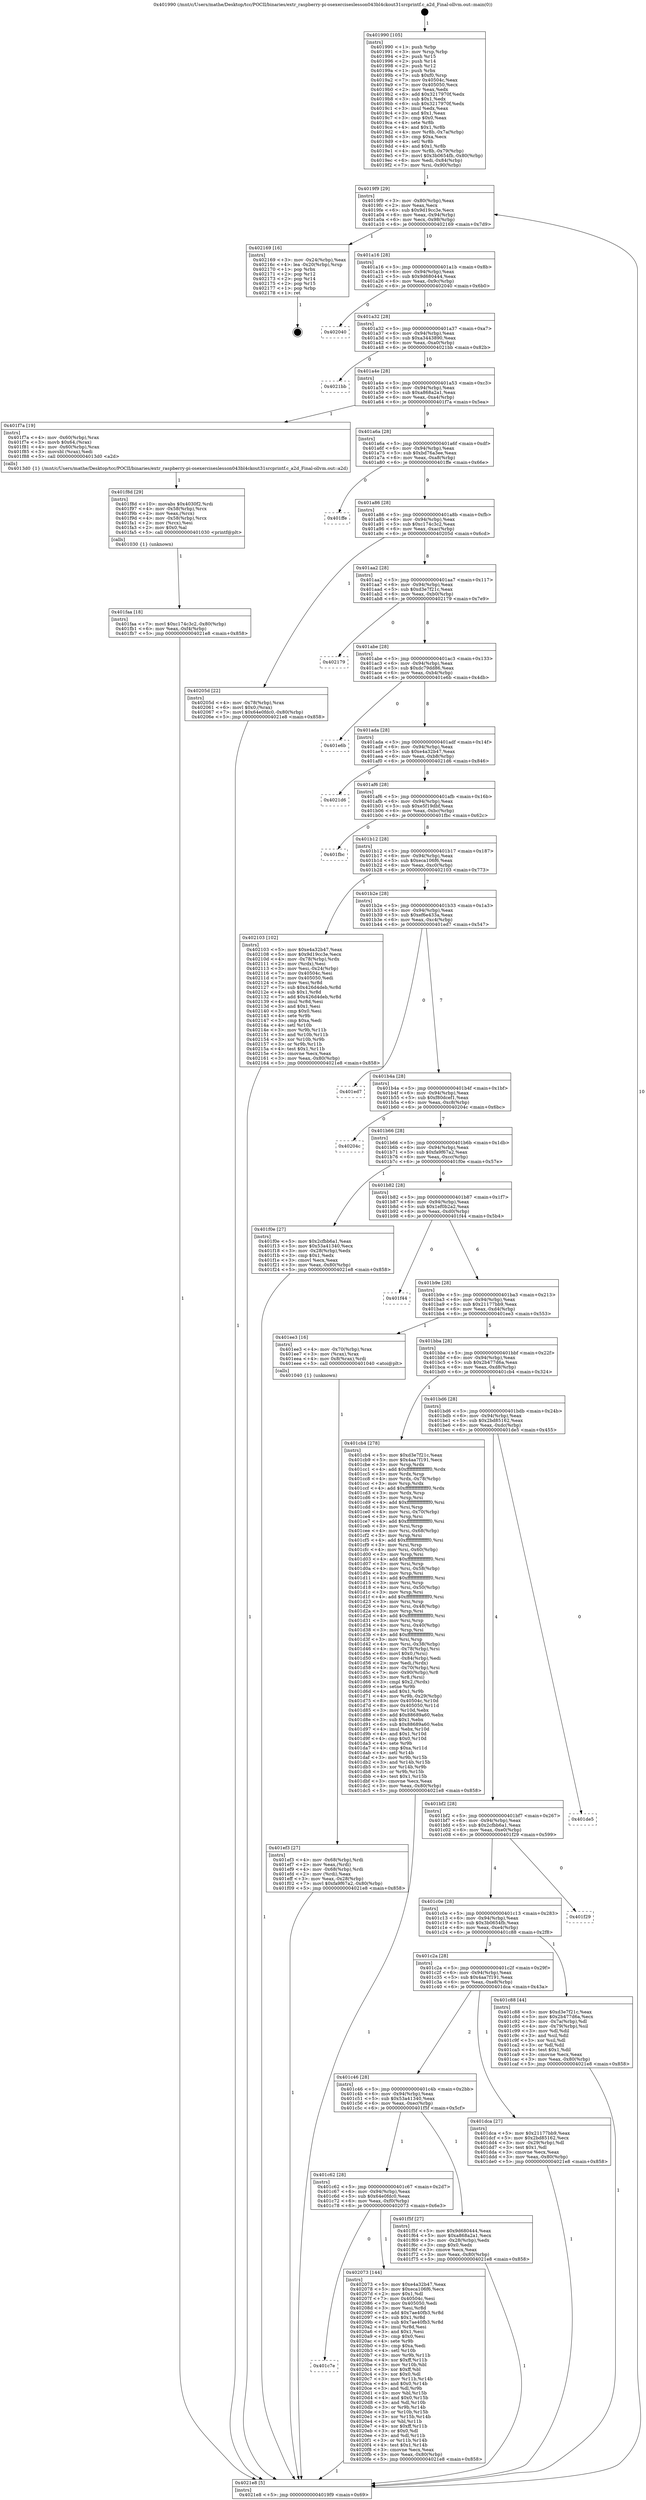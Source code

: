 digraph "0x401990" {
  label = "0x401990 (/mnt/c/Users/mathe/Desktop/tcc/POCII/binaries/extr_raspberry-pi-osexerciseslesson043bl4ckout31srcprintf.c_a2d_Final-ollvm.out::main(0))"
  labelloc = "t"
  node[shape=record]

  Entry [label="",width=0.3,height=0.3,shape=circle,fillcolor=black,style=filled]
  "0x4019f9" [label="{
     0x4019f9 [29]\l
     | [instrs]\l
     &nbsp;&nbsp;0x4019f9 \<+3\>: mov -0x80(%rbp),%eax\l
     &nbsp;&nbsp;0x4019fc \<+2\>: mov %eax,%ecx\l
     &nbsp;&nbsp;0x4019fe \<+6\>: sub $0x9d19cc3e,%ecx\l
     &nbsp;&nbsp;0x401a04 \<+6\>: mov %eax,-0x94(%rbp)\l
     &nbsp;&nbsp;0x401a0a \<+6\>: mov %ecx,-0x98(%rbp)\l
     &nbsp;&nbsp;0x401a10 \<+6\>: je 0000000000402169 \<main+0x7d9\>\l
  }"]
  "0x402169" [label="{
     0x402169 [16]\l
     | [instrs]\l
     &nbsp;&nbsp;0x402169 \<+3\>: mov -0x24(%rbp),%eax\l
     &nbsp;&nbsp;0x40216c \<+4\>: lea -0x20(%rbp),%rsp\l
     &nbsp;&nbsp;0x402170 \<+1\>: pop %rbx\l
     &nbsp;&nbsp;0x402171 \<+2\>: pop %r12\l
     &nbsp;&nbsp;0x402173 \<+2\>: pop %r14\l
     &nbsp;&nbsp;0x402175 \<+2\>: pop %r15\l
     &nbsp;&nbsp;0x402177 \<+1\>: pop %rbp\l
     &nbsp;&nbsp;0x402178 \<+1\>: ret\l
  }"]
  "0x401a16" [label="{
     0x401a16 [28]\l
     | [instrs]\l
     &nbsp;&nbsp;0x401a16 \<+5\>: jmp 0000000000401a1b \<main+0x8b\>\l
     &nbsp;&nbsp;0x401a1b \<+6\>: mov -0x94(%rbp),%eax\l
     &nbsp;&nbsp;0x401a21 \<+5\>: sub $0x9d680444,%eax\l
     &nbsp;&nbsp;0x401a26 \<+6\>: mov %eax,-0x9c(%rbp)\l
     &nbsp;&nbsp;0x401a2c \<+6\>: je 0000000000402040 \<main+0x6b0\>\l
  }"]
  Exit [label="",width=0.3,height=0.3,shape=circle,fillcolor=black,style=filled,peripheries=2]
  "0x402040" [label="{
     0x402040\l
  }", style=dashed]
  "0x401a32" [label="{
     0x401a32 [28]\l
     | [instrs]\l
     &nbsp;&nbsp;0x401a32 \<+5\>: jmp 0000000000401a37 \<main+0xa7\>\l
     &nbsp;&nbsp;0x401a37 \<+6\>: mov -0x94(%rbp),%eax\l
     &nbsp;&nbsp;0x401a3d \<+5\>: sub $0xa3443890,%eax\l
     &nbsp;&nbsp;0x401a42 \<+6\>: mov %eax,-0xa0(%rbp)\l
     &nbsp;&nbsp;0x401a48 \<+6\>: je 00000000004021bb \<main+0x82b\>\l
  }"]
  "0x401c7e" [label="{
     0x401c7e\l
  }", style=dashed]
  "0x4021bb" [label="{
     0x4021bb\l
  }", style=dashed]
  "0x401a4e" [label="{
     0x401a4e [28]\l
     | [instrs]\l
     &nbsp;&nbsp;0x401a4e \<+5\>: jmp 0000000000401a53 \<main+0xc3\>\l
     &nbsp;&nbsp;0x401a53 \<+6\>: mov -0x94(%rbp),%eax\l
     &nbsp;&nbsp;0x401a59 \<+5\>: sub $0xa868a2a1,%eax\l
     &nbsp;&nbsp;0x401a5e \<+6\>: mov %eax,-0xa4(%rbp)\l
     &nbsp;&nbsp;0x401a64 \<+6\>: je 0000000000401f7a \<main+0x5ea\>\l
  }"]
  "0x402073" [label="{
     0x402073 [144]\l
     | [instrs]\l
     &nbsp;&nbsp;0x402073 \<+5\>: mov $0xe4a32b47,%eax\l
     &nbsp;&nbsp;0x402078 \<+5\>: mov $0xeca106f6,%ecx\l
     &nbsp;&nbsp;0x40207d \<+2\>: mov $0x1,%dl\l
     &nbsp;&nbsp;0x40207f \<+7\>: mov 0x40504c,%esi\l
     &nbsp;&nbsp;0x402086 \<+7\>: mov 0x405050,%edi\l
     &nbsp;&nbsp;0x40208d \<+3\>: mov %esi,%r8d\l
     &nbsp;&nbsp;0x402090 \<+7\>: add $0x7ae40fb3,%r8d\l
     &nbsp;&nbsp;0x402097 \<+4\>: sub $0x1,%r8d\l
     &nbsp;&nbsp;0x40209b \<+7\>: sub $0x7ae40fb3,%r8d\l
     &nbsp;&nbsp;0x4020a2 \<+4\>: imul %r8d,%esi\l
     &nbsp;&nbsp;0x4020a6 \<+3\>: and $0x1,%esi\l
     &nbsp;&nbsp;0x4020a9 \<+3\>: cmp $0x0,%esi\l
     &nbsp;&nbsp;0x4020ac \<+4\>: sete %r9b\l
     &nbsp;&nbsp;0x4020b0 \<+3\>: cmp $0xa,%edi\l
     &nbsp;&nbsp;0x4020b3 \<+4\>: setl %r10b\l
     &nbsp;&nbsp;0x4020b7 \<+3\>: mov %r9b,%r11b\l
     &nbsp;&nbsp;0x4020ba \<+4\>: xor $0xff,%r11b\l
     &nbsp;&nbsp;0x4020be \<+3\>: mov %r10b,%bl\l
     &nbsp;&nbsp;0x4020c1 \<+3\>: xor $0xff,%bl\l
     &nbsp;&nbsp;0x4020c4 \<+3\>: xor $0x0,%dl\l
     &nbsp;&nbsp;0x4020c7 \<+3\>: mov %r11b,%r14b\l
     &nbsp;&nbsp;0x4020ca \<+4\>: and $0x0,%r14b\l
     &nbsp;&nbsp;0x4020ce \<+3\>: and %dl,%r9b\l
     &nbsp;&nbsp;0x4020d1 \<+3\>: mov %bl,%r15b\l
     &nbsp;&nbsp;0x4020d4 \<+4\>: and $0x0,%r15b\l
     &nbsp;&nbsp;0x4020d8 \<+3\>: and %dl,%r10b\l
     &nbsp;&nbsp;0x4020db \<+3\>: or %r9b,%r14b\l
     &nbsp;&nbsp;0x4020de \<+3\>: or %r10b,%r15b\l
     &nbsp;&nbsp;0x4020e1 \<+3\>: xor %r15b,%r14b\l
     &nbsp;&nbsp;0x4020e4 \<+3\>: or %bl,%r11b\l
     &nbsp;&nbsp;0x4020e7 \<+4\>: xor $0xff,%r11b\l
     &nbsp;&nbsp;0x4020eb \<+3\>: or $0x0,%dl\l
     &nbsp;&nbsp;0x4020ee \<+3\>: and %dl,%r11b\l
     &nbsp;&nbsp;0x4020f1 \<+3\>: or %r11b,%r14b\l
     &nbsp;&nbsp;0x4020f4 \<+4\>: test $0x1,%r14b\l
     &nbsp;&nbsp;0x4020f8 \<+3\>: cmovne %ecx,%eax\l
     &nbsp;&nbsp;0x4020fb \<+3\>: mov %eax,-0x80(%rbp)\l
     &nbsp;&nbsp;0x4020fe \<+5\>: jmp 00000000004021e8 \<main+0x858\>\l
  }"]
  "0x401f7a" [label="{
     0x401f7a [19]\l
     | [instrs]\l
     &nbsp;&nbsp;0x401f7a \<+4\>: mov -0x60(%rbp),%rax\l
     &nbsp;&nbsp;0x401f7e \<+3\>: movb $0x64,(%rax)\l
     &nbsp;&nbsp;0x401f81 \<+4\>: mov -0x60(%rbp),%rax\l
     &nbsp;&nbsp;0x401f85 \<+3\>: movsbl (%rax),%edi\l
     &nbsp;&nbsp;0x401f88 \<+5\>: call 00000000004013d0 \<a2d\>\l
     | [calls]\l
     &nbsp;&nbsp;0x4013d0 \{1\} (/mnt/c/Users/mathe/Desktop/tcc/POCII/binaries/extr_raspberry-pi-osexerciseslesson043bl4ckout31srcprintf.c_a2d_Final-ollvm.out::a2d)\l
  }"]
  "0x401a6a" [label="{
     0x401a6a [28]\l
     | [instrs]\l
     &nbsp;&nbsp;0x401a6a \<+5\>: jmp 0000000000401a6f \<main+0xdf\>\l
     &nbsp;&nbsp;0x401a6f \<+6\>: mov -0x94(%rbp),%eax\l
     &nbsp;&nbsp;0x401a75 \<+5\>: sub $0xbd76a3ee,%eax\l
     &nbsp;&nbsp;0x401a7a \<+6\>: mov %eax,-0xa8(%rbp)\l
     &nbsp;&nbsp;0x401a80 \<+6\>: je 0000000000401ffe \<main+0x66e\>\l
  }"]
  "0x401faa" [label="{
     0x401faa [18]\l
     | [instrs]\l
     &nbsp;&nbsp;0x401faa \<+7\>: movl $0xc174c3c2,-0x80(%rbp)\l
     &nbsp;&nbsp;0x401fb1 \<+6\>: mov %eax,-0xf4(%rbp)\l
     &nbsp;&nbsp;0x401fb7 \<+5\>: jmp 00000000004021e8 \<main+0x858\>\l
  }"]
  "0x401ffe" [label="{
     0x401ffe\l
  }", style=dashed]
  "0x401a86" [label="{
     0x401a86 [28]\l
     | [instrs]\l
     &nbsp;&nbsp;0x401a86 \<+5\>: jmp 0000000000401a8b \<main+0xfb\>\l
     &nbsp;&nbsp;0x401a8b \<+6\>: mov -0x94(%rbp),%eax\l
     &nbsp;&nbsp;0x401a91 \<+5\>: sub $0xc174c3c2,%eax\l
     &nbsp;&nbsp;0x401a96 \<+6\>: mov %eax,-0xac(%rbp)\l
     &nbsp;&nbsp;0x401a9c \<+6\>: je 000000000040205d \<main+0x6cd\>\l
  }"]
  "0x401f8d" [label="{
     0x401f8d [29]\l
     | [instrs]\l
     &nbsp;&nbsp;0x401f8d \<+10\>: movabs $0x4030f2,%rdi\l
     &nbsp;&nbsp;0x401f97 \<+4\>: mov -0x58(%rbp),%rcx\l
     &nbsp;&nbsp;0x401f9b \<+2\>: mov %eax,(%rcx)\l
     &nbsp;&nbsp;0x401f9d \<+4\>: mov -0x58(%rbp),%rcx\l
     &nbsp;&nbsp;0x401fa1 \<+2\>: mov (%rcx),%esi\l
     &nbsp;&nbsp;0x401fa3 \<+2\>: mov $0x0,%al\l
     &nbsp;&nbsp;0x401fa5 \<+5\>: call 0000000000401030 \<printf@plt\>\l
     | [calls]\l
     &nbsp;&nbsp;0x401030 \{1\} (unknown)\l
  }"]
  "0x40205d" [label="{
     0x40205d [22]\l
     | [instrs]\l
     &nbsp;&nbsp;0x40205d \<+4\>: mov -0x78(%rbp),%rax\l
     &nbsp;&nbsp;0x402061 \<+6\>: movl $0x0,(%rax)\l
     &nbsp;&nbsp;0x402067 \<+7\>: movl $0x64e0fdc0,-0x80(%rbp)\l
     &nbsp;&nbsp;0x40206e \<+5\>: jmp 00000000004021e8 \<main+0x858\>\l
  }"]
  "0x401aa2" [label="{
     0x401aa2 [28]\l
     | [instrs]\l
     &nbsp;&nbsp;0x401aa2 \<+5\>: jmp 0000000000401aa7 \<main+0x117\>\l
     &nbsp;&nbsp;0x401aa7 \<+6\>: mov -0x94(%rbp),%eax\l
     &nbsp;&nbsp;0x401aad \<+5\>: sub $0xd3e7f21c,%eax\l
     &nbsp;&nbsp;0x401ab2 \<+6\>: mov %eax,-0xb0(%rbp)\l
     &nbsp;&nbsp;0x401ab8 \<+6\>: je 0000000000402179 \<main+0x7e9\>\l
  }"]
  "0x401c62" [label="{
     0x401c62 [28]\l
     | [instrs]\l
     &nbsp;&nbsp;0x401c62 \<+5\>: jmp 0000000000401c67 \<main+0x2d7\>\l
     &nbsp;&nbsp;0x401c67 \<+6\>: mov -0x94(%rbp),%eax\l
     &nbsp;&nbsp;0x401c6d \<+5\>: sub $0x64e0fdc0,%eax\l
     &nbsp;&nbsp;0x401c72 \<+6\>: mov %eax,-0xf0(%rbp)\l
     &nbsp;&nbsp;0x401c78 \<+6\>: je 0000000000402073 \<main+0x6e3\>\l
  }"]
  "0x402179" [label="{
     0x402179\l
  }", style=dashed]
  "0x401abe" [label="{
     0x401abe [28]\l
     | [instrs]\l
     &nbsp;&nbsp;0x401abe \<+5\>: jmp 0000000000401ac3 \<main+0x133\>\l
     &nbsp;&nbsp;0x401ac3 \<+6\>: mov -0x94(%rbp),%eax\l
     &nbsp;&nbsp;0x401ac9 \<+5\>: sub $0xdc79dd86,%eax\l
     &nbsp;&nbsp;0x401ace \<+6\>: mov %eax,-0xb4(%rbp)\l
     &nbsp;&nbsp;0x401ad4 \<+6\>: je 0000000000401e6b \<main+0x4db\>\l
  }"]
  "0x401f5f" [label="{
     0x401f5f [27]\l
     | [instrs]\l
     &nbsp;&nbsp;0x401f5f \<+5\>: mov $0x9d680444,%eax\l
     &nbsp;&nbsp;0x401f64 \<+5\>: mov $0xa868a2a1,%ecx\l
     &nbsp;&nbsp;0x401f69 \<+3\>: mov -0x28(%rbp),%edx\l
     &nbsp;&nbsp;0x401f6c \<+3\>: cmp $0x0,%edx\l
     &nbsp;&nbsp;0x401f6f \<+3\>: cmove %ecx,%eax\l
     &nbsp;&nbsp;0x401f72 \<+3\>: mov %eax,-0x80(%rbp)\l
     &nbsp;&nbsp;0x401f75 \<+5\>: jmp 00000000004021e8 \<main+0x858\>\l
  }"]
  "0x401e6b" [label="{
     0x401e6b\l
  }", style=dashed]
  "0x401ada" [label="{
     0x401ada [28]\l
     | [instrs]\l
     &nbsp;&nbsp;0x401ada \<+5\>: jmp 0000000000401adf \<main+0x14f\>\l
     &nbsp;&nbsp;0x401adf \<+6\>: mov -0x94(%rbp),%eax\l
     &nbsp;&nbsp;0x401ae5 \<+5\>: sub $0xe4a32b47,%eax\l
     &nbsp;&nbsp;0x401aea \<+6\>: mov %eax,-0xb8(%rbp)\l
     &nbsp;&nbsp;0x401af0 \<+6\>: je 00000000004021d6 \<main+0x846\>\l
  }"]
  "0x401ef3" [label="{
     0x401ef3 [27]\l
     | [instrs]\l
     &nbsp;&nbsp;0x401ef3 \<+4\>: mov -0x68(%rbp),%rdi\l
     &nbsp;&nbsp;0x401ef7 \<+2\>: mov %eax,(%rdi)\l
     &nbsp;&nbsp;0x401ef9 \<+4\>: mov -0x68(%rbp),%rdi\l
     &nbsp;&nbsp;0x401efd \<+2\>: mov (%rdi),%eax\l
     &nbsp;&nbsp;0x401eff \<+3\>: mov %eax,-0x28(%rbp)\l
     &nbsp;&nbsp;0x401f02 \<+7\>: movl $0xfa9f67a2,-0x80(%rbp)\l
     &nbsp;&nbsp;0x401f09 \<+5\>: jmp 00000000004021e8 \<main+0x858\>\l
  }"]
  "0x4021d6" [label="{
     0x4021d6\l
  }", style=dashed]
  "0x401af6" [label="{
     0x401af6 [28]\l
     | [instrs]\l
     &nbsp;&nbsp;0x401af6 \<+5\>: jmp 0000000000401afb \<main+0x16b\>\l
     &nbsp;&nbsp;0x401afb \<+6\>: mov -0x94(%rbp),%eax\l
     &nbsp;&nbsp;0x401b01 \<+5\>: sub $0xe5f19dbf,%eax\l
     &nbsp;&nbsp;0x401b06 \<+6\>: mov %eax,-0xbc(%rbp)\l
     &nbsp;&nbsp;0x401b0c \<+6\>: je 0000000000401fbc \<main+0x62c\>\l
  }"]
  "0x401c46" [label="{
     0x401c46 [28]\l
     | [instrs]\l
     &nbsp;&nbsp;0x401c46 \<+5\>: jmp 0000000000401c4b \<main+0x2bb\>\l
     &nbsp;&nbsp;0x401c4b \<+6\>: mov -0x94(%rbp),%eax\l
     &nbsp;&nbsp;0x401c51 \<+5\>: sub $0x53a41340,%eax\l
     &nbsp;&nbsp;0x401c56 \<+6\>: mov %eax,-0xec(%rbp)\l
     &nbsp;&nbsp;0x401c5c \<+6\>: je 0000000000401f5f \<main+0x5cf\>\l
  }"]
  "0x401fbc" [label="{
     0x401fbc\l
  }", style=dashed]
  "0x401b12" [label="{
     0x401b12 [28]\l
     | [instrs]\l
     &nbsp;&nbsp;0x401b12 \<+5\>: jmp 0000000000401b17 \<main+0x187\>\l
     &nbsp;&nbsp;0x401b17 \<+6\>: mov -0x94(%rbp),%eax\l
     &nbsp;&nbsp;0x401b1d \<+5\>: sub $0xeca106f6,%eax\l
     &nbsp;&nbsp;0x401b22 \<+6\>: mov %eax,-0xc0(%rbp)\l
     &nbsp;&nbsp;0x401b28 \<+6\>: je 0000000000402103 \<main+0x773\>\l
  }"]
  "0x401dca" [label="{
     0x401dca [27]\l
     | [instrs]\l
     &nbsp;&nbsp;0x401dca \<+5\>: mov $0x21177bb9,%eax\l
     &nbsp;&nbsp;0x401dcf \<+5\>: mov $0x2bd85162,%ecx\l
     &nbsp;&nbsp;0x401dd4 \<+3\>: mov -0x29(%rbp),%dl\l
     &nbsp;&nbsp;0x401dd7 \<+3\>: test $0x1,%dl\l
     &nbsp;&nbsp;0x401dda \<+3\>: cmovne %ecx,%eax\l
     &nbsp;&nbsp;0x401ddd \<+3\>: mov %eax,-0x80(%rbp)\l
     &nbsp;&nbsp;0x401de0 \<+5\>: jmp 00000000004021e8 \<main+0x858\>\l
  }"]
  "0x402103" [label="{
     0x402103 [102]\l
     | [instrs]\l
     &nbsp;&nbsp;0x402103 \<+5\>: mov $0xe4a32b47,%eax\l
     &nbsp;&nbsp;0x402108 \<+5\>: mov $0x9d19cc3e,%ecx\l
     &nbsp;&nbsp;0x40210d \<+4\>: mov -0x78(%rbp),%rdx\l
     &nbsp;&nbsp;0x402111 \<+2\>: mov (%rdx),%esi\l
     &nbsp;&nbsp;0x402113 \<+3\>: mov %esi,-0x24(%rbp)\l
     &nbsp;&nbsp;0x402116 \<+7\>: mov 0x40504c,%esi\l
     &nbsp;&nbsp;0x40211d \<+7\>: mov 0x405050,%edi\l
     &nbsp;&nbsp;0x402124 \<+3\>: mov %esi,%r8d\l
     &nbsp;&nbsp;0x402127 \<+7\>: sub $0x426d4deb,%r8d\l
     &nbsp;&nbsp;0x40212e \<+4\>: sub $0x1,%r8d\l
     &nbsp;&nbsp;0x402132 \<+7\>: add $0x426d4deb,%r8d\l
     &nbsp;&nbsp;0x402139 \<+4\>: imul %r8d,%esi\l
     &nbsp;&nbsp;0x40213d \<+3\>: and $0x1,%esi\l
     &nbsp;&nbsp;0x402140 \<+3\>: cmp $0x0,%esi\l
     &nbsp;&nbsp;0x402143 \<+4\>: sete %r9b\l
     &nbsp;&nbsp;0x402147 \<+3\>: cmp $0xa,%edi\l
     &nbsp;&nbsp;0x40214a \<+4\>: setl %r10b\l
     &nbsp;&nbsp;0x40214e \<+3\>: mov %r9b,%r11b\l
     &nbsp;&nbsp;0x402151 \<+3\>: and %r10b,%r11b\l
     &nbsp;&nbsp;0x402154 \<+3\>: xor %r10b,%r9b\l
     &nbsp;&nbsp;0x402157 \<+3\>: or %r9b,%r11b\l
     &nbsp;&nbsp;0x40215a \<+4\>: test $0x1,%r11b\l
     &nbsp;&nbsp;0x40215e \<+3\>: cmovne %ecx,%eax\l
     &nbsp;&nbsp;0x402161 \<+3\>: mov %eax,-0x80(%rbp)\l
     &nbsp;&nbsp;0x402164 \<+5\>: jmp 00000000004021e8 \<main+0x858\>\l
  }"]
  "0x401b2e" [label="{
     0x401b2e [28]\l
     | [instrs]\l
     &nbsp;&nbsp;0x401b2e \<+5\>: jmp 0000000000401b33 \<main+0x1a3\>\l
     &nbsp;&nbsp;0x401b33 \<+6\>: mov -0x94(%rbp),%eax\l
     &nbsp;&nbsp;0x401b39 \<+5\>: sub $0xef6e433a,%eax\l
     &nbsp;&nbsp;0x401b3e \<+6\>: mov %eax,-0xc4(%rbp)\l
     &nbsp;&nbsp;0x401b44 \<+6\>: je 0000000000401ed7 \<main+0x547\>\l
  }"]
  "0x401990" [label="{
     0x401990 [105]\l
     | [instrs]\l
     &nbsp;&nbsp;0x401990 \<+1\>: push %rbp\l
     &nbsp;&nbsp;0x401991 \<+3\>: mov %rsp,%rbp\l
     &nbsp;&nbsp;0x401994 \<+2\>: push %r15\l
     &nbsp;&nbsp;0x401996 \<+2\>: push %r14\l
     &nbsp;&nbsp;0x401998 \<+2\>: push %r12\l
     &nbsp;&nbsp;0x40199a \<+1\>: push %rbx\l
     &nbsp;&nbsp;0x40199b \<+7\>: sub $0xf0,%rsp\l
     &nbsp;&nbsp;0x4019a2 \<+7\>: mov 0x40504c,%eax\l
     &nbsp;&nbsp;0x4019a9 \<+7\>: mov 0x405050,%ecx\l
     &nbsp;&nbsp;0x4019b0 \<+2\>: mov %eax,%edx\l
     &nbsp;&nbsp;0x4019b2 \<+6\>: add $0x3217970f,%edx\l
     &nbsp;&nbsp;0x4019b8 \<+3\>: sub $0x1,%edx\l
     &nbsp;&nbsp;0x4019bb \<+6\>: sub $0x3217970f,%edx\l
     &nbsp;&nbsp;0x4019c1 \<+3\>: imul %edx,%eax\l
     &nbsp;&nbsp;0x4019c4 \<+3\>: and $0x1,%eax\l
     &nbsp;&nbsp;0x4019c7 \<+3\>: cmp $0x0,%eax\l
     &nbsp;&nbsp;0x4019ca \<+4\>: sete %r8b\l
     &nbsp;&nbsp;0x4019ce \<+4\>: and $0x1,%r8b\l
     &nbsp;&nbsp;0x4019d2 \<+4\>: mov %r8b,-0x7a(%rbp)\l
     &nbsp;&nbsp;0x4019d6 \<+3\>: cmp $0xa,%ecx\l
     &nbsp;&nbsp;0x4019d9 \<+4\>: setl %r8b\l
     &nbsp;&nbsp;0x4019dd \<+4\>: and $0x1,%r8b\l
     &nbsp;&nbsp;0x4019e1 \<+4\>: mov %r8b,-0x79(%rbp)\l
     &nbsp;&nbsp;0x4019e5 \<+7\>: movl $0x3b0654fb,-0x80(%rbp)\l
     &nbsp;&nbsp;0x4019ec \<+6\>: mov %edi,-0x84(%rbp)\l
     &nbsp;&nbsp;0x4019f2 \<+7\>: mov %rsi,-0x90(%rbp)\l
  }"]
  "0x401ed7" [label="{
     0x401ed7\l
  }", style=dashed]
  "0x401b4a" [label="{
     0x401b4a [28]\l
     | [instrs]\l
     &nbsp;&nbsp;0x401b4a \<+5\>: jmp 0000000000401b4f \<main+0x1bf\>\l
     &nbsp;&nbsp;0x401b4f \<+6\>: mov -0x94(%rbp),%eax\l
     &nbsp;&nbsp;0x401b55 \<+5\>: sub $0xf80dcef1,%eax\l
     &nbsp;&nbsp;0x401b5a \<+6\>: mov %eax,-0xc8(%rbp)\l
     &nbsp;&nbsp;0x401b60 \<+6\>: je 000000000040204c \<main+0x6bc\>\l
  }"]
  "0x4021e8" [label="{
     0x4021e8 [5]\l
     | [instrs]\l
     &nbsp;&nbsp;0x4021e8 \<+5\>: jmp 00000000004019f9 \<main+0x69\>\l
  }"]
  "0x40204c" [label="{
     0x40204c\l
  }", style=dashed]
  "0x401b66" [label="{
     0x401b66 [28]\l
     | [instrs]\l
     &nbsp;&nbsp;0x401b66 \<+5\>: jmp 0000000000401b6b \<main+0x1db\>\l
     &nbsp;&nbsp;0x401b6b \<+6\>: mov -0x94(%rbp),%eax\l
     &nbsp;&nbsp;0x401b71 \<+5\>: sub $0xfa9f67a2,%eax\l
     &nbsp;&nbsp;0x401b76 \<+6\>: mov %eax,-0xcc(%rbp)\l
     &nbsp;&nbsp;0x401b7c \<+6\>: je 0000000000401f0e \<main+0x57e\>\l
  }"]
  "0x401c2a" [label="{
     0x401c2a [28]\l
     | [instrs]\l
     &nbsp;&nbsp;0x401c2a \<+5\>: jmp 0000000000401c2f \<main+0x29f\>\l
     &nbsp;&nbsp;0x401c2f \<+6\>: mov -0x94(%rbp),%eax\l
     &nbsp;&nbsp;0x401c35 \<+5\>: sub $0x4aa7f191,%eax\l
     &nbsp;&nbsp;0x401c3a \<+6\>: mov %eax,-0xe8(%rbp)\l
     &nbsp;&nbsp;0x401c40 \<+6\>: je 0000000000401dca \<main+0x43a\>\l
  }"]
  "0x401f0e" [label="{
     0x401f0e [27]\l
     | [instrs]\l
     &nbsp;&nbsp;0x401f0e \<+5\>: mov $0x2cfbb6a1,%eax\l
     &nbsp;&nbsp;0x401f13 \<+5\>: mov $0x53a41340,%ecx\l
     &nbsp;&nbsp;0x401f18 \<+3\>: mov -0x28(%rbp),%edx\l
     &nbsp;&nbsp;0x401f1b \<+3\>: cmp $0x1,%edx\l
     &nbsp;&nbsp;0x401f1e \<+3\>: cmovl %ecx,%eax\l
     &nbsp;&nbsp;0x401f21 \<+3\>: mov %eax,-0x80(%rbp)\l
     &nbsp;&nbsp;0x401f24 \<+5\>: jmp 00000000004021e8 \<main+0x858\>\l
  }"]
  "0x401b82" [label="{
     0x401b82 [28]\l
     | [instrs]\l
     &nbsp;&nbsp;0x401b82 \<+5\>: jmp 0000000000401b87 \<main+0x1f7\>\l
     &nbsp;&nbsp;0x401b87 \<+6\>: mov -0x94(%rbp),%eax\l
     &nbsp;&nbsp;0x401b8d \<+5\>: sub $0x1ef0b2a2,%eax\l
     &nbsp;&nbsp;0x401b92 \<+6\>: mov %eax,-0xd0(%rbp)\l
     &nbsp;&nbsp;0x401b98 \<+6\>: je 0000000000401f44 \<main+0x5b4\>\l
  }"]
  "0x401c88" [label="{
     0x401c88 [44]\l
     | [instrs]\l
     &nbsp;&nbsp;0x401c88 \<+5\>: mov $0xd3e7f21c,%eax\l
     &nbsp;&nbsp;0x401c8d \<+5\>: mov $0x2b477d6a,%ecx\l
     &nbsp;&nbsp;0x401c92 \<+3\>: mov -0x7a(%rbp),%dl\l
     &nbsp;&nbsp;0x401c95 \<+4\>: mov -0x79(%rbp),%sil\l
     &nbsp;&nbsp;0x401c99 \<+3\>: mov %dl,%dil\l
     &nbsp;&nbsp;0x401c9c \<+3\>: and %sil,%dil\l
     &nbsp;&nbsp;0x401c9f \<+3\>: xor %sil,%dl\l
     &nbsp;&nbsp;0x401ca2 \<+3\>: or %dl,%dil\l
     &nbsp;&nbsp;0x401ca5 \<+4\>: test $0x1,%dil\l
     &nbsp;&nbsp;0x401ca9 \<+3\>: cmovne %ecx,%eax\l
     &nbsp;&nbsp;0x401cac \<+3\>: mov %eax,-0x80(%rbp)\l
     &nbsp;&nbsp;0x401caf \<+5\>: jmp 00000000004021e8 \<main+0x858\>\l
  }"]
  "0x401f44" [label="{
     0x401f44\l
  }", style=dashed]
  "0x401b9e" [label="{
     0x401b9e [28]\l
     | [instrs]\l
     &nbsp;&nbsp;0x401b9e \<+5\>: jmp 0000000000401ba3 \<main+0x213\>\l
     &nbsp;&nbsp;0x401ba3 \<+6\>: mov -0x94(%rbp),%eax\l
     &nbsp;&nbsp;0x401ba9 \<+5\>: sub $0x21177bb9,%eax\l
     &nbsp;&nbsp;0x401bae \<+6\>: mov %eax,-0xd4(%rbp)\l
     &nbsp;&nbsp;0x401bb4 \<+6\>: je 0000000000401ee3 \<main+0x553\>\l
  }"]
  "0x401c0e" [label="{
     0x401c0e [28]\l
     | [instrs]\l
     &nbsp;&nbsp;0x401c0e \<+5\>: jmp 0000000000401c13 \<main+0x283\>\l
     &nbsp;&nbsp;0x401c13 \<+6\>: mov -0x94(%rbp),%eax\l
     &nbsp;&nbsp;0x401c19 \<+5\>: sub $0x3b0654fb,%eax\l
     &nbsp;&nbsp;0x401c1e \<+6\>: mov %eax,-0xe4(%rbp)\l
     &nbsp;&nbsp;0x401c24 \<+6\>: je 0000000000401c88 \<main+0x2f8\>\l
  }"]
  "0x401ee3" [label="{
     0x401ee3 [16]\l
     | [instrs]\l
     &nbsp;&nbsp;0x401ee3 \<+4\>: mov -0x70(%rbp),%rax\l
     &nbsp;&nbsp;0x401ee7 \<+3\>: mov (%rax),%rax\l
     &nbsp;&nbsp;0x401eea \<+4\>: mov 0x8(%rax),%rdi\l
     &nbsp;&nbsp;0x401eee \<+5\>: call 0000000000401040 \<atoi@plt\>\l
     | [calls]\l
     &nbsp;&nbsp;0x401040 \{1\} (unknown)\l
  }"]
  "0x401bba" [label="{
     0x401bba [28]\l
     | [instrs]\l
     &nbsp;&nbsp;0x401bba \<+5\>: jmp 0000000000401bbf \<main+0x22f\>\l
     &nbsp;&nbsp;0x401bbf \<+6\>: mov -0x94(%rbp),%eax\l
     &nbsp;&nbsp;0x401bc5 \<+5\>: sub $0x2b477d6a,%eax\l
     &nbsp;&nbsp;0x401bca \<+6\>: mov %eax,-0xd8(%rbp)\l
     &nbsp;&nbsp;0x401bd0 \<+6\>: je 0000000000401cb4 \<main+0x324\>\l
  }"]
  "0x401f29" [label="{
     0x401f29\l
  }", style=dashed]
  "0x401cb4" [label="{
     0x401cb4 [278]\l
     | [instrs]\l
     &nbsp;&nbsp;0x401cb4 \<+5\>: mov $0xd3e7f21c,%eax\l
     &nbsp;&nbsp;0x401cb9 \<+5\>: mov $0x4aa7f191,%ecx\l
     &nbsp;&nbsp;0x401cbe \<+3\>: mov %rsp,%rdx\l
     &nbsp;&nbsp;0x401cc1 \<+4\>: add $0xfffffffffffffff0,%rdx\l
     &nbsp;&nbsp;0x401cc5 \<+3\>: mov %rdx,%rsp\l
     &nbsp;&nbsp;0x401cc8 \<+4\>: mov %rdx,-0x78(%rbp)\l
     &nbsp;&nbsp;0x401ccc \<+3\>: mov %rsp,%rdx\l
     &nbsp;&nbsp;0x401ccf \<+4\>: add $0xfffffffffffffff0,%rdx\l
     &nbsp;&nbsp;0x401cd3 \<+3\>: mov %rdx,%rsp\l
     &nbsp;&nbsp;0x401cd6 \<+3\>: mov %rsp,%rsi\l
     &nbsp;&nbsp;0x401cd9 \<+4\>: add $0xfffffffffffffff0,%rsi\l
     &nbsp;&nbsp;0x401cdd \<+3\>: mov %rsi,%rsp\l
     &nbsp;&nbsp;0x401ce0 \<+4\>: mov %rsi,-0x70(%rbp)\l
     &nbsp;&nbsp;0x401ce4 \<+3\>: mov %rsp,%rsi\l
     &nbsp;&nbsp;0x401ce7 \<+4\>: add $0xfffffffffffffff0,%rsi\l
     &nbsp;&nbsp;0x401ceb \<+3\>: mov %rsi,%rsp\l
     &nbsp;&nbsp;0x401cee \<+4\>: mov %rsi,-0x68(%rbp)\l
     &nbsp;&nbsp;0x401cf2 \<+3\>: mov %rsp,%rsi\l
     &nbsp;&nbsp;0x401cf5 \<+4\>: add $0xfffffffffffffff0,%rsi\l
     &nbsp;&nbsp;0x401cf9 \<+3\>: mov %rsi,%rsp\l
     &nbsp;&nbsp;0x401cfc \<+4\>: mov %rsi,-0x60(%rbp)\l
     &nbsp;&nbsp;0x401d00 \<+3\>: mov %rsp,%rsi\l
     &nbsp;&nbsp;0x401d03 \<+4\>: add $0xfffffffffffffff0,%rsi\l
     &nbsp;&nbsp;0x401d07 \<+3\>: mov %rsi,%rsp\l
     &nbsp;&nbsp;0x401d0a \<+4\>: mov %rsi,-0x58(%rbp)\l
     &nbsp;&nbsp;0x401d0e \<+3\>: mov %rsp,%rsi\l
     &nbsp;&nbsp;0x401d11 \<+4\>: add $0xfffffffffffffff0,%rsi\l
     &nbsp;&nbsp;0x401d15 \<+3\>: mov %rsi,%rsp\l
     &nbsp;&nbsp;0x401d18 \<+4\>: mov %rsi,-0x50(%rbp)\l
     &nbsp;&nbsp;0x401d1c \<+3\>: mov %rsp,%rsi\l
     &nbsp;&nbsp;0x401d1f \<+4\>: add $0xfffffffffffffff0,%rsi\l
     &nbsp;&nbsp;0x401d23 \<+3\>: mov %rsi,%rsp\l
     &nbsp;&nbsp;0x401d26 \<+4\>: mov %rsi,-0x48(%rbp)\l
     &nbsp;&nbsp;0x401d2a \<+3\>: mov %rsp,%rsi\l
     &nbsp;&nbsp;0x401d2d \<+4\>: add $0xfffffffffffffff0,%rsi\l
     &nbsp;&nbsp;0x401d31 \<+3\>: mov %rsi,%rsp\l
     &nbsp;&nbsp;0x401d34 \<+4\>: mov %rsi,-0x40(%rbp)\l
     &nbsp;&nbsp;0x401d38 \<+3\>: mov %rsp,%rsi\l
     &nbsp;&nbsp;0x401d3b \<+4\>: add $0xfffffffffffffff0,%rsi\l
     &nbsp;&nbsp;0x401d3f \<+3\>: mov %rsi,%rsp\l
     &nbsp;&nbsp;0x401d42 \<+4\>: mov %rsi,-0x38(%rbp)\l
     &nbsp;&nbsp;0x401d46 \<+4\>: mov -0x78(%rbp),%rsi\l
     &nbsp;&nbsp;0x401d4a \<+6\>: movl $0x0,(%rsi)\l
     &nbsp;&nbsp;0x401d50 \<+6\>: mov -0x84(%rbp),%edi\l
     &nbsp;&nbsp;0x401d56 \<+2\>: mov %edi,(%rdx)\l
     &nbsp;&nbsp;0x401d58 \<+4\>: mov -0x70(%rbp),%rsi\l
     &nbsp;&nbsp;0x401d5c \<+7\>: mov -0x90(%rbp),%r8\l
     &nbsp;&nbsp;0x401d63 \<+3\>: mov %r8,(%rsi)\l
     &nbsp;&nbsp;0x401d66 \<+3\>: cmpl $0x2,(%rdx)\l
     &nbsp;&nbsp;0x401d69 \<+4\>: setne %r9b\l
     &nbsp;&nbsp;0x401d6d \<+4\>: and $0x1,%r9b\l
     &nbsp;&nbsp;0x401d71 \<+4\>: mov %r9b,-0x29(%rbp)\l
     &nbsp;&nbsp;0x401d75 \<+8\>: mov 0x40504c,%r10d\l
     &nbsp;&nbsp;0x401d7d \<+8\>: mov 0x405050,%r11d\l
     &nbsp;&nbsp;0x401d85 \<+3\>: mov %r10d,%ebx\l
     &nbsp;&nbsp;0x401d88 \<+6\>: add $0x88689a60,%ebx\l
     &nbsp;&nbsp;0x401d8e \<+3\>: sub $0x1,%ebx\l
     &nbsp;&nbsp;0x401d91 \<+6\>: sub $0x88689a60,%ebx\l
     &nbsp;&nbsp;0x401d97 \<+4\>: imul %ebx,%r10d\l
     &nbsp;&nbsp;0x401d9b \<+4\>: and $0x1,%r10d\l
     &nbsp;&nbsp;0x401d9f \<+4\>: cmp $0x0,%r10d\l
     &nbsp;&nbsp;0x401da3 \<+4\>: sete %r9b\l
     &nbsp;&nbsp;0x401da7 \<+4\>: cmp $0xa,%r11d\l
     &nbsp;&nbsp;0x401dab \<+4\>: setl %r14b\l
     &nbsp;&nbsp;0x401daf \<+3\>: mov %r9b,%r15b\l
     &nbsp;&nbsp;0x401db2 \<+3\>: and %r14b,%r15b\l
     &nbsp;&nbsp;0x401db5 \<+3\>: xor %r14b,%r9b\l
     &nbsp;&nbsp;0x401db8 \<+3\>: or %r9b,%r15b\l
     &nbsp;&nbsp;0x401dbb \<+4\>: test $0x1,%r15b\l
     &nbsp;&nbsp;0x401dbf \<+3\>: cmovne %ecx,%eax\l
     &nbsp;&nbsp;0x401dc2 \<+3\>: mov %eax,-0x80(%rbp)\l
     &nbsp;&nbsp;0x401dc5 \<+5\>: jmp 00000000004021e8 \<main+0x858\>\l
  }"]
  "0x401bd6" [label="{
     0x401bd6 [28]\l
     | [instrs]\l
     &nbsp;&nbsp;0x401bd6 \<+5\>: jmp 0000000000401bdb \<main+0x24b\>\l
     &nbsp;&nbsp;0x401bdb \<+6\>: mov -0x94(%rbp),%eax\l
     &nbsp;&nbsp;0x401be1 \<+5\>: sub $0x2bd85162,%eax\l
     &nbsp;&nbsp;0x401be6 \<+6\>: mov %eax,-0xdc(%rbp)\l
     &nbsp;&nbsp;0x401bec \<+6\>: je 0000000000401de5 \<main+0x455\>\l
  }"]
  "0x401bf2" [label="{
     0x401bf2 [28]\l
     | [instrs]\l
     &nbsp;&nbsp;0x401bf2 \<+5\>: jmp 0000000000401bf7 \<main+0x267\>\l
     &nbsp;&nbsp;0x401bf7 \<+6\>: mov -0x94(%rbp),%eax\l
     &nbsp;&nbsp;0x401bfd \<+5\>: sub $0x2cfbb6a1,%eax\l
     &nbsp;&nbsp;0x401c02 \<+6\>: mov %eax,-0xe0(%rbp)\l
     &nbsp;&nbsp;0x401c08 \<+6\>: je 0000000000401f29 \<main+0x599\>\l
  }"]
  "0x401de5" [label="{
     0x401de5\l
  }", style=dashed]
  Entry -> "0x401990" [label=" 1"]
  "0x4019f9" -> "0x402169" [label=" 1"]
  "0x4019f9" -> "0x401a16" [label=" 10"]
  "0x402169" -> Exit [label=" 1"]
  "0x401a16" -> "0x402040" [label=" 0"]
  "0x401a16" -> "0x401a32" [label=" 10"]
  "0x402103" -> "0x4021e8" [label=" 1"]
  "0x401a32" -> "0x4021bb" [label=" 0"]
  "0x401a32" -> "0x401a4e" [label=" 10"]
  "0x402073" -> "0x4021e8" [label=" 1"]
  "0x401a4e" -> "0x401f7a" [label=" 1"]
  "0x401a4e" -> "0x401a6a" [label=" 9"]
  "0x401c62" -> "0x401c7e" [label=" 0"]
  "0x401a6a" -> "0x401ffe" [label=" 0"]
  "0x401a6a" -> "0x401a86" [label=" 9"]
  "0x401c62" -> "0x402073" [label=" 1"]
  "0x401a86" -> "0x40205d" [label=" 1"]
  "0x401a86" -> "0x401aa2" [label=" 8"]
  "0x40205d" -> "0x4021e8" [label=" 1"]
  "0x401aa2" -> "0x402179" [label=" 0"]
  "0x401aa2" -> "0x401abe" [label=" 8"]
  "0x401faa" -> "0x4021e8" [label=" 1"]
  "0x401abe" -> "0x401e6b" [label=" 0"]
  "0x401abe" -> "0x401ada" [label=" 8"]
  "0x401f8d" -> "0x401faa" [label=" 1"]
  "0x401ada" -> "0x4021d6" [label=" 0"]
  "0x401ada" -> "0x401af6" [label=" 8"]
  "0x401f5f" -> "0x4021e8" [label=" 1"]
  "0x401af6" -> "0x401fbc" [label=" 0"]
  "0x401af6" -> "0x401b12" [label=" 8"]
  "0x401c46" -> "0x401c62" [label=" 1"]
  "0x401b12" -> "0x402103" [label=" 1"]
  "0x401b12" -> "0x401b2e" [label=" 7"]
  "0x401c46" -> "0x401f5f" [label=" 1"]
  "0x401b2e" -> "0x401ed7" [label=" 0"]
  "0x401b2e" -> "0x401b4a" [label=" 7"]
  "0x401ef3" -> "0x4021e8" [label=" 1"]
  "0x401b4a" -> "0x40204c" [label=" 0"]
  "0x401b4a" -> "0x401b66" [label=" 7"]
  "0x401ee3" -> "0x401ef3" [label=" 1"]
  "0x401b66" -> "0x401f0e" [label=" 1"]
  "0x401b66" -> "0x401b82" [label=" 6"]
  "0x401dca" -> "0x4021e8" [label=" 1"]
  "0x401b82" -> "0x401f44" [label=" 0"]
  "0x401b82" -> "0x401b9e" [label=" 6"]
  "0x401c2a" -> "0x401c46" [label=" 2"]
  "0x401b9e" -> "0x401ee3" [label=" 1"]
  "0x401b9e" -> "0x401bba" [label=" 5"]
  "0x401f7a" -> "0x401f8d" [label=" 1"]
  "0x401bba" -> "0x401cb4" [label=" 1"]
  "0x401bba" -> "0x401bd6" [label=" 4"]
  "0x401cb4" -> "0x4021e8" [label=" 1"]
  "0x401bd6" -> "0x401de5" [label=" 0"]
  "0x401bd6" -> "0x401bf2" [label=" 4"]
  "0x401f0e" -> "0x4021e8" [label=" 1"]
  "0x401bf2" -> "0x401f29" [label=" 0"]
  "0x401bf2" -> "0x401c0e" [label=" 4"]
  "0x401c2a" -> "0x401dca" [label=" 1"]
  "0x401c0e" -> "0x401c88" [label=" 1"]
  "0x401c0e" -> "0x401c2a" [label=" 3"]
  "0x401c88" -> "0x4021e8" [label=" 1"]
  "0x401990" -> "0x4019f9" [label=" 1"]
  "0x4021e8" -> "0x4019f9" [label=" 10"]
}
